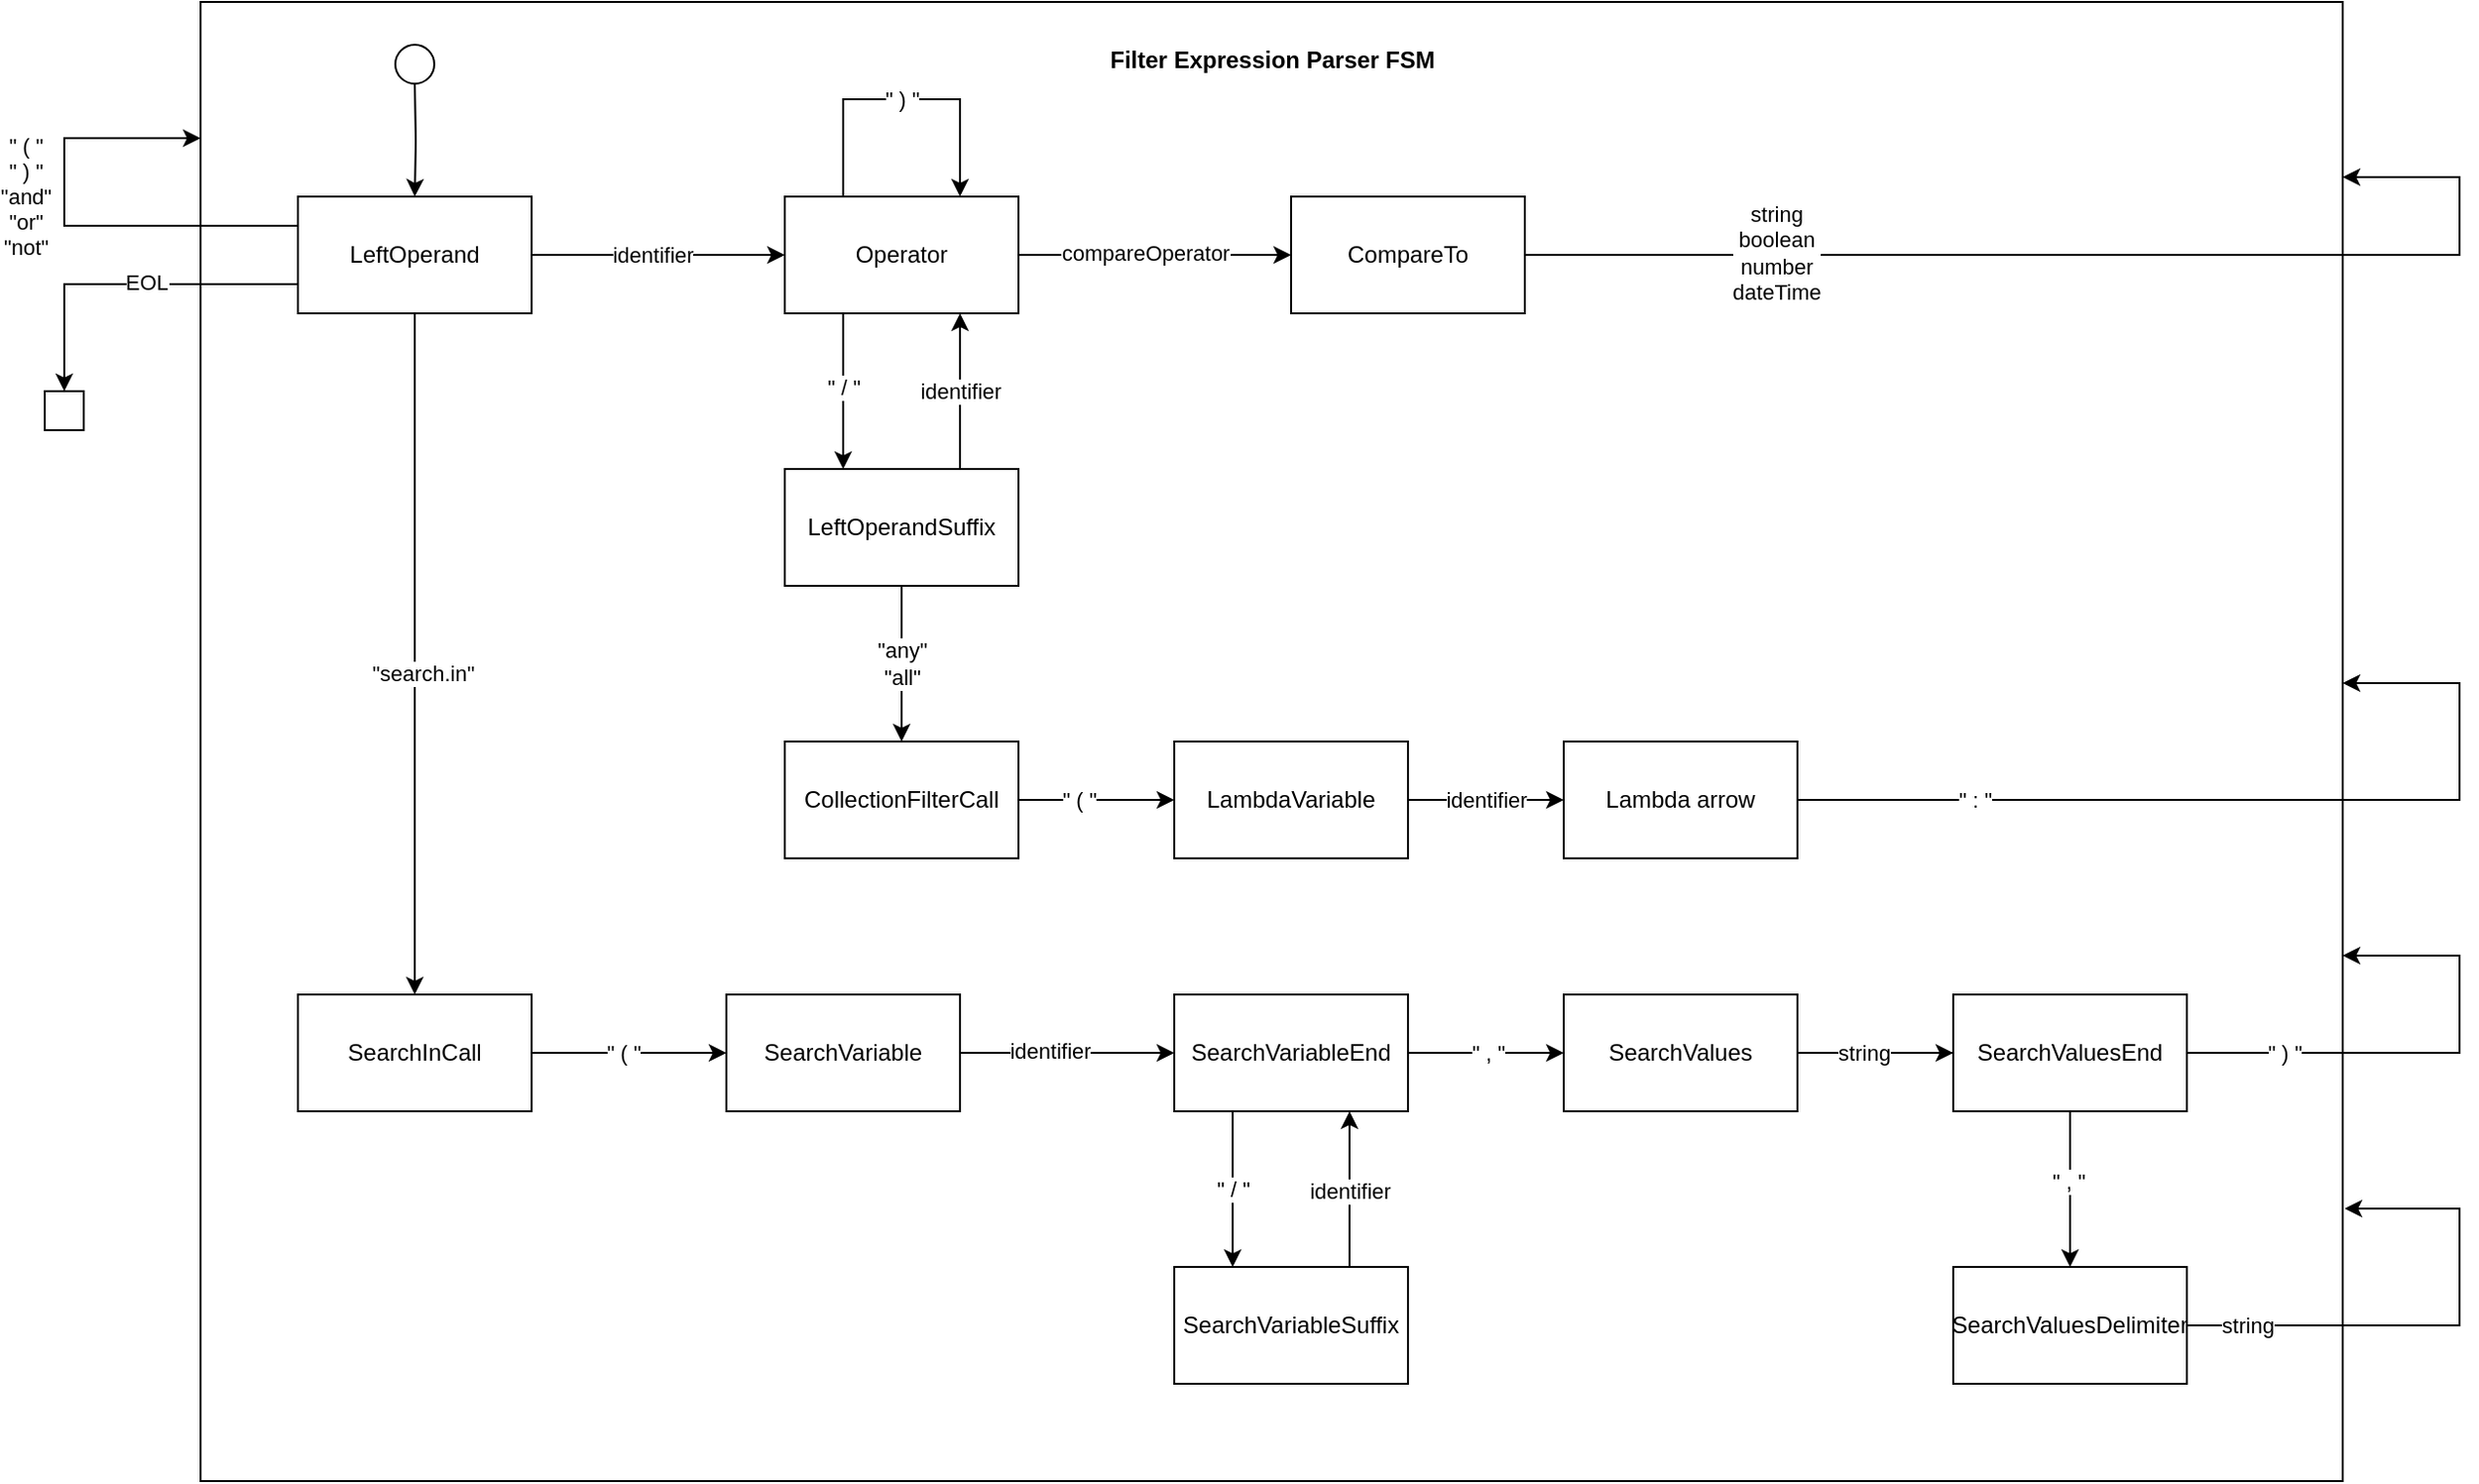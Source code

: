 <mxfile version="14.7.7" type="github">
  <diagram id="NPYjOUtkDDTUSV19O3E9" name="Page-1">
    <mxGraphModel dx="1446" dy="1046" grid="1" gridSize="10" guides="1" tooltips="1" connect="1" arrows="1" fold="1" page="1" pageScale="1" pageWidth="2000" pageHeight="1500" math="0" shadow="0">
      <root>
        <mxCell id="0" />
        <mxCell id="1" parent="0" />
        <mxCell id="MjyXbMBZ2KzJ7uzi0zgh-36" value="" style="rounded=0;whiteSpace=wrap;html=1;" parent="1" vertex="1">
          <mxGeometry x="200" y="60" width="1100" height="760" as="geometry" />
        </mxCell>
        <mxCell id="X5cJB58l0Eja5Me0La9I-2" style="edgeStyle=orthogonalEdgeStyle;rounded=0;orthogonalLoop=1;jettySize=auto;html=1;" parent="1" source="X5cJB58l0Eja5Me0La9I-1" edge="1">
          <mxGeometry relative="1" as="geometry">
            <mxPoint x="500" y="190" as="targetPoint" />
          </mxGeometry>
        </mxCell>
        <mxCell id="X5cJB58l0Eja5Me0La9I-4" value="Text" style="edgeLabel;html=1;align=center;verticalAlign=middle;resizable=0;points=[];" parent="X5cJB58l0Eja5Me0La9I-2" vertex="1" connectable="0">
          <mxGeometry x="0.093" y="2" relative="1" as="geometry">
            <mxPoint x="-11" y="2" as="offset" />
          </mxGeometry>
        </mxCell>
        <mxCell id="X5cJB58l0Eja5Me0La9I-18" value="identifier" style="edgeLabel;html=1;align=center;verticalAlign=middle;resizable=0;points=[];" parent="X5cJB58l0Eja5Me0La9I-2" vertex="1" connectable="0">
          <mxGeometry x="-0.061" relative="1" as="geometry">
            <mxPoint as="offset" />
          </mxGeometry>
        </mxCell>
        <mxCell id="MjyXbMBZ2KzJ7uzi0zgh-40" style="edgeStyle=orthogonalEdgeStyle;rounded=0;orthogonalLoop=1;jettySize=auto;html=1;exitX=0;exitY=0.25;exitDx=0;exitDy=0;" parent="1" source="X5cJB58l0Eja5Me0La9I-1" edge="1">
          <mxGeometry relative="1" as="geometry">
            <mxPoint x="200" y="130" as="targetPoint" />
            <Array as="points">
              <mxPoint x="130" y="175" />
              <mxPoint x="130" y="130" />
            </Array>
          </mxGeometry>
        </mxCell>
        <mxCell id="MjyXbMBZ2KzJ7uzi0zgh-41" value="&quot; ( &quot;&lt;br&gt;&quot; ) &quot;&lt;br&gt;&quot;and&quot;&lt;br&gt;&quot;or&quot;&lt;br&gt;&quot;not&quot;" style="edgeLabel;html=1;align=center;verticalAlign=middle;resizable=0;points=[];" parent="MjyXbMBZ2KzJ7uzi0zgh-40" vertex="1" connectable="0">
          <mxGeometry x="-0.539" relative="1" as="geometry">
            <mxPoint x="-86" y="-15" as="offset" />
          </mxGeometry>
        </mxCell>
        <mxCell id="MjyXbMBZ2KzJ7uzi0zgh-50" style="edgeStyle=orthogonalEdgeStyle;rounded=0;orthogonalLoop=1;jettySize=auto;html=1;exitX=0.5;exitY=1;exitDx=0;exitDy=0;entryX=0.5;entryY=0;entryDx=0;entryDy=0;" parent="1" source="X5cJB58l0Eja5Me0La9I-1" target="MjyXbMBZ2KzJ7uzi0zgh-49" edge="1">
          <mxGeometry relative="1" as="geometry" />
        </mxCell>
        <mxCell id="MjyXbMBZ2KzJ7uzi0zgh-51" value="&quot;search.in&quot;" style="edgeLabel;html=1;align=center;verticalAlign=middle;resizable=0;points=[];" parent="MjyXbMBZ2KzJ7uzi0zgh-50" vertex="1" connectable="0">
          <mxGeometry x="0.055" y="4" relative="1" as="geometry">
            <mxPoint as="offset" />
          </mxGeometry>
        </mxCell>
        <mxCell id="MjyXbMBZ2KzJ7uzi0zgh-57" style="edgeStyle=orthogonalEdgeStyle;rounded=0;orthogonalLoop=1;jettySize=auto;html=1;exitX=0;exitY=0.75;exitDx=0;exitDy=0;entryX=0.5;entryY=0;entryDx=0;entryDy=0;" parent="1" source="X5cJB58l0Eja5Me0La9I-1" target="MjyXbMBZ2KzJ7uzi0zgh-56" edge="1">
          <mxGeometry relative="1" as="geometry" />
        </mxCell>
        <mxCell id="MjyXbMBZ2KzJ7uzi0zgh-58" value="EOL" style="edgeLabel;html=1;align=center;verticalAlign=middle;resizable=0;points=[];" parent="MjyXbMBZ2KzJ7uzi0zgh-57" vertex="1" connectable="0">
          <mxGeometry x="-0.107" y="-1" relative="1" as="geometry">
            <mxPoint as="offset" />
          </mxGeometry>
        </mxCell>
        <mxCell id="X5cJB58l0Eja5Me0La9I-1" value="LeftOperand" style="rounded=0;whiteSpace=wrap;html=1;" parent="1" vertex="1">
          <mxGeometry x="250" y="160" width="120" height="60" as="geometry" />
        </mxCell>
        <mxCell id="X5cJB58l0Eja5Me0La9I-7" value="" style="edgeStyle=orthogonalEdgeStyle;rounded=0;orthogonalLoop=1;jettySize=auto;html=1;" parent="1" source="X5cJB58l0Eja5Me0La9I-3" target="X5cJB58l0Eja5Me0La9I-6" edge="1">
          <mxGeometry relative="1" as="geometry">
            <Array as="points">
              <mxPoint x="690" y="190" />
              <mxPoint x="690" y="190" />
            </Array>
          </mxGeometry>
        </mxCell>
        <mxCell id="X5cJB58l0Eja5Me0La9I-19" value="compareOperator" style="edgeLabel;html=1;align=center;verticalAlign=middle;resizable=0;points=[];" parent="X5cJB58l0Eja5Me0La9I-7" vertex="1" connectable="0">
          <mxGeometry x="-0.076" y="1" relative="1" as="geometry">
            <mxPoint as="offset" />
          </mxGeometry>
        </mxCell>
        <mxCell id="X5cJB58l0Eja5Me0La9I-10" value="" style="edgeStyle=orthogonalEdgeStyle;rounded=0;orthogonalLoop=1;jettySize=auto;html=1;entryX=0.75;entryY=1;entryDx=0;entryDy=0;" parent="1" target="X5cJB58l0Eja5Me0La9I-3" edge="1">
          <mxGeometry relative="1" as="geometry">
            <mxPoint x="500" y="260" as="targetPoint" />
            <Array as="points">
              <mxPoint x="590" y="300" />
            </Array>
            <mxPoint x="590" y="300" as="sourcePoint" />
          </mxGeometry>
        </mxCell>
        <mxCell id="X5cJB58l0Eja5Me0La9I-17" value="identifier" style="edgeLabel;html=1;align=center;verticalAlign=middle;resizable=0;points=[];" parent="X5cJB58l0Eja5Me0La9I-10" vertex="1" connectable="0">
          <mxGeometry x="0.39" relative="1" as="geometry">
            <mxPoint y="15" as="offset" />
          </mxGeometry>
        </mxCell>
        <mxCell id="X5cJB58l0Eja5Me0La9I-12" value="" style="edgeStyle=orthogonalEdgeStyle;rounded=0;orthogonalLoop=1;jettySize=auto;html=1;exitX=0.25;exitY=1;exitDx=0;exitDy=0;entryX=0.25;entryY=0;entryDx=0;entryDy=0;" parent="1" source="X5cJB58l0Eja5Me0La9I-3" edge="1">
          <mxGeometry relative="1" as="geometry">
            <mxPoint x="530" y="300" as="targetPoint" />
          </mxGeometry>
        </mxCell>
        <mxCell id="X5cJB58l0Eja5Me0La9I-15" value="&amp;nbsp;/&amp;nbsp;" style="edgeLabel;html=1;align=center;verticalAlign=middle;resizable=0;points=[];" parent="X5cJB58l0Eja5Me0La9I-12" vertex="1" connectable="0">
          <mxGeometry x="-0.071" relative="1" as="geometry">
            <mxPoint as="offset" />
          </mxGeometry>
        </mxCell>
        <mxCell id="X5cJB58l0Eja5Me0La9I-16" value="&quot; / &quot;" style="edgeLabel;html=1;align=center;verticalAlign=middle;resizable=0;points=[];" parent="X5cJB58l0Eja5Me0La9I-12" vertex="1" connectable="0">
          <mxGeometry x="-0.071" relative="1" as="geometry">
            <mxPoint as="offset" />
          </mxGeometry>
        </mxCell>
        <mxCell id="K9bThw3PWpqmxdYg32fa-1" style="edgeStyle=orthogonalEdgeStyle;rounded=0;orthogonalLoop=1;jettySize=auto;html=1;exitX=0.25;exitY=0;exitDx=0;exitDy=0;entryX=0.75;entryY=0;entryDx=0;entryDy=0;" edge="1" parent="1" source="X5cJB58l0Eja5Me0La9I-3" target="X5cJB58l0Eja5Me0La9I-3">
          <mxGeometry relative="1" as="geometry">
            <Array as="points">
              <mxPoint x="530" y="110" />
              <mxPoint x="590" y="110" />
            </Array>
          </mxGeometry>
        </mxCell>
        <mxCell id="K9bThw3PWpqmxdYg32fa-3" value="&quot; ) &quot;" style="edgeLabel;html=1;align=center;verticalAlign=middle;resizable=0;points=[];" vertex="1" connectable="0" parent="K9bThw3PWpqmxdYg32fa-1">
          <mxGeometry x="0.133" relative="1" as="geometry">
            <mxPoint x="-11" as="offset" />
          </mxGeometry>
        </mxCell>
        <mxCell id="X5cJB58l0Eja5Me0La9I-3" value="Operator" style="rounded=0;whiteSpace=wrap;html=1;" parent="1" vertex="1">
          <mxGeometry x="500" y="160" width="120" height="60" as="geometry" />
        </mxCell>
        <mxCell id="MjyXbMBZ2KzJ7uzi0zgh-39" style="edgeStyle=orthogonalEdgeStyle;rounded=0;orthogonalLoop=1;jettySize=auto;html=1;" parent="1" source="X5cJB58l0Eja5Me0La9I-6" edge="1">
          <mxGeometry relative="1" as="geometry">
            <mxPoint x="1300" y="150" as="targetPoint" />
            <Array as="points">
              <mxPoint x="1360" y="190" />
              <mxPoint x="1360" y="150" />
            </Array>
          </mxGeometry>
        </mxCell>
        <mxCell id="MjyXbMBZ2KzJ7uzi0zgh-79" value="string&lt;br&gt;boolean&lt;br&gt;number&lt;br&gt;dateTime" style="edgeLabel;html=1;align=center;verticalAlign=middle;resizable=0;points=[];" parent="MjyXbMBZ2KzJ7uzi0zgh-39" vertex="1" connectable="0">
          <mxGeometry x="-0.555" y="1" relative="1" as="geometry">
            <mxPoint as="offset" />
          </mxGeometry>
        </mxCell>
        <mxCell id="X5cJB58l0Eja5Me0La9I-6" value="CompareTo" style="rounded=0;whiteSpace=wrap;html=1;" parent="1" vertex="1">
          <mxGeometry x="760" y="160" width="120" height="60" as="geometry" />
        </mxCell>
        <mxCell id="X5cJB58l0Eja5Me0La9I-23" value="" style="edgeStyle=orthogonalEdgeStyle;rounded=0;orthogonalLoop=1;jettySize=auto;html=1;" parent="1" source="X5cJB58l0Eja5Me0La9I-20" target="X5cJB58l0Eja5Me0La9I-22" edge="1">
          <mxGeometry relative="1" as="geometry">
            <Array as="points">
              <mxPoint x="660" y="470" />
              <mxPoint x="660" y="470" />
            </Array>
          </mxGeometry>
        </mxCell>
        <mxCell id="MjyXbMBZ2KzJ7uzi0zgh-29" value="&quot; ( &quot;" style="edgeLabel;html=1;align=center;verticalAlign=middle;resizable=0;points=[];" parent="X5cJB58l0Eja5Me0La9I-23" vertex="1" connectable="0">
          <mxGeometry x="-0.232" relative="1" as="geometry">
            <mxPoint as="offset" />
          </mxGeometry>
        </mxCell>
        <mxCell id="X5cJB58l0Eja5Me0La9I-20" value="CollectionFilterCall" style="rounded=0;whiteSpace=wrap;html=1;" parent="1" vertex="1">
          <mxGeometry x="500" y="440" width="120" height="60" as="geometry" />
        </mxCell>
        <mxCell id="X5cJB58l0Eja5Me0La9I-25" value="" style="edgeStyle=orthogonalEdgeStyle;rounded=0;orthogonalLoop=1;jettySize=auto;html=1;" parent="1" source="X5cJB58l0Eja5Me0La9I-22" target="X5cJB58l0Eja5Me0La9I-24" edge="1">
          <mxGeometry relative="1" as="geometry" />
        </mxCell>
        <mxCell id="MjyXbMBZ2KzJ7uzi0zgh-30" value="identifier" style="edgeLabel;html=1;align=center;verticalAlign=middle;resizable=0;points=[];" parent="X5cJB58l0Eja5Me0La9I-25" vertex="1" connectable="0">
          <mxGeometry x="-0.328" relative="1" as="geometry">
            <mxPoint x="13" as="offset" />
          </mxGeometry>
        </mxCell>
        <mxCell id="X5cJB58l0Eja5Me0La9I-22" value="LambdaVariable" style="rounded=0;whiteSpace=wrap;html=1;" parent="1" vertex="1">
          <mxGeometry x="700" y="440" width="120" height="60" as="geometry" />
        </mxCell>
        <mxCell id="MjyXbMBZ2KzJ7uzi0zgh-43" style="edgeStyle=orthogonalEdgeStyle;rounded=0;orthogonalLoop=1;jettySize=auto;html=1;exitX=1;exitY=0.5;exitDx=0;exitDy=0;" parent="1" source="X5cJB58l0Eja5Me0La9I-24" edge="1">
          <mxGeometry relative="1" as="geometry">
            <mxPoint x="1300" y="410" as="targetPoint" />
            <Array as="points">
              <mxPoint x="1360" y="470" />
              <mxPoint x="1360" y="410" />
            </Array>
          </mxGeometry>
        </mxCell>
        <mxCell id="MjyXbMBZ2KzJ7uzi0zgh-44" value="&quot; : &quot;" style="edgeLabel;html=1;align=center;verticalAlign=middle;resizable=0;points=[];" parent="MjyXbMBZ2KzJ7uzi0zgh-43" vertex="1" connectable="0">
          <mxGeometry x="-0.248" y="-1" relative="1" as="geometry">
            <mxPoint x="-82" y="-1" as="offset" />
          </mxGeometry>
        </mxCell>
        <mxCell id="X5cJB58l0Eja5Me0La9I-24" value="Lambda arrow" style="rounded=0;whiteSpace=wrap;html=1;" parent="1" vertex="1">
          <mxGeometry x="900" y="440" width="120" height="60" as="geometry" />
        </mxCell>
        <mxCell id="MjyXbMBZ2KzJ7uzi0zgh-27" style="edgeStyle=orthogonalEdgeStyle;rounded=0;orthogonalLoop=1;jettySize=auto;html=1;entryX=0.5;entryY=0;entryDx=0;entryDy=0;" parent="1" source="MjyXbMBZ2KzJ7uzi0zgh-3" target="X5cJB58l0Eja5Me0La9I-20" edge="1">
          <mxGeometry relative="1" as="geometry" />
        </mxCell>
        <mxCell id="MjyXbMBZ2KzJ7uzi0zgh-28" value="&quot;any&quot;&lt;br&gt;&quot;all&quot;" style="edgeLabel;html=1;align=center;verticalAlign=middle;resizable=0;points=[];" parent="MjyXbMBZ2KzJ7uzi0zgh-27" vertex="1" connectable="0">
          <mxGeometry x="-0.328" relative="1" as="geometry">
            <mxPoint y="13" as="offset" />
          </mxGeometry>
        </mxCell>
        <mxCell id="MjyXbMBZ2KzJ7uzi0zgh-3" value="LeftOperandSuffix" style="rounded=0;whiteSpace=wrap;html=1;" parent="1" vertex="1">
          <mxGeometry x="500" y="300" width="120" height="60" as="geometry" />
        </mxCell>
        <mxCell id="MjyXbMBZ2KzJ7uzi0zgh-33" style="edgeStyle=orthogonalEdgeStyle;rounded=0;orthogonalLoop=1;jettySize=auto;html=1;entryX=0.5;entryY=0;entryDx=0;entryDy=0;" parent="1" target="X5cJB58l0Eja5Me0La9I-1" edge="1">
          <mxGeometry relative="1" as="geometry">
            <mxPoint x="310" y="102" as="sourcePoint" />
          </mxGeometry>
        </mxCell>
        <mxCell id="MjyXbMBZ2KzJ7uzi0zgh-34" value="" style="ellipse;whiteSpace=wrap;html=1;aspect=fixed;" parent="1" vertex="1">
          <mxGeometry x="300" y="82" width="20" height="20" as="geometry" />
        </mxCell>
        <mxCell id="MjyXbMBZ2KzJ7uzi0zgh-45" value="Filter Expression Parser FSM" style="text;html=1;align=center;verticalAlign=middle;resizable=0;points=[];autosize=1;strokeColor=none;fontStyle=1" parent="1" vertex="1">
          <mxGeometry x="660" y="80" width="180" height="20" as="geometry" />
        </mxCell>
        <mxCell id="MjyXbMBZ2KzJ7uzi0zgh-53" value="" style="edgeStyle=orthogonalEdgeStyle;rounded=0;orthogonalLoop=1;jettySize=auto;html=1;" parent="1" source="MjyXbMBZ2KzJ7uzi0zgh-49" target="MjyXbMBZ2KzJ7uzi0zgh-52" edge="1">
          <mxGeometry relative="1" as="geometry" />
        </mxCell>
        <mxCell id="MjyXbMBZ2KzJ7uzi0zgh-54" value="&quot; ( &quot;" style="edgeLabel;html=1;align=center;verticalAlign=middle;resizable=0;points=[];" parent="MjyXbMBZ2KzJ7uzi0zgh-53" vertex="1" connectable="0">
          <mxGeometry x="-0.304" y="-1" relative="1" as="geometry">
            <mxPoint x="12" y="-1" as="offset" />
          </mxGeometry>
        </mxCell>
        <mxCell id="MjyXbMBZ2KzJ7uzi0zgh-49" value="SearchInCall" style="whiteSpace=wrap;html=1;" parent="1" vertex="1">
          <mxGeometry x="250" y="570" width="120" height="60" as="geometry" />
        </mxCell>
        <mxCell id="MjyXbMBZ2KzJ7uzi0zgh-60" value="" style="edgeStyle=orthogonalEdgeStyle;rounded=0;orthogonalLoop=1;jettySize=auto;html=1;" parent="1" source="MjyXbMBZ2KzJ7uzi0zgh-52" target="MjyXbMBZ2KzJ7uzi0zgh-59" edge="1">
          <mxGeometry relative="1" as="geometry" />
        </mxCell>
        <mxCell id="MjyXbMBZ2KzJ7uzi0zgh-67" value="identifier" style="edgeLabel;html=1;align=center;verticalAlign=middle;resizable=0;points=[];" parent="MjyXbMBZ2KzJ7uzi0zgh-60" vertex="1" connectable="0">
          <mxGeometry x="-0.162" y="1" relative="1" as="geometry">
            <mxPoint as="offset" />
          </mxGeometry>
        </mxCell>
        <mxCell id="MjyXbMBZ2KzJ7uzi0zgh-62" value="" style="edgeStyle=orthogonalEdgeStyle;rounded=0;orthogonalLoop=1;jettySize=auto;html=1;exitX=0.25;exitY=1;exitDx=0;exitDy=0;entryX=0.25;entryY=0;entryDx=0;entryDy=0;" parent="1" source="MjyXbMBZ2KzJ7uzi0zgh-59" target="MjyXbMBZ2KzJ7uzi0zgh-61" edge="1">
          <mxGeometry relative="1" as="geometry">
            <Array as="points">
              <mxPoint x="730" y="650" />
              <mxPoint x="730" y="650" />
            </Array>
          </mxGeometry>
        </mxCell>
        <mxCell id="MjyXbMBZ2KzJ7uzi0zgh-64" value="&quot; / &quot;" style="edgeLabel;html=1;align=center;verticalAlign=middle;resizable=0;points=[];" parent="MjyXbMBZ2KzJ7uzi0zgh-62" vertex="1" connectable="0">
          <mxGeometry x="-0.199" relative="1" as="geometry">
            <mxPoint y="8" as="offset" />
          </mxGeometry>
        </mxCell>
        <mxCell id="MjyXbMBZ2KzJ7uzi0zgh-52" value="SearchVariable" style="whiteSpace=wrap;html=1;" parent="1" vertex="1">
          <mxGeometry x="470" y="570" width="120" height="60" as="geometry" />
        </mxCell>
        <mxCell id="MjyXbMBZ2KzJ7uzi0zgh-56" value="" style="rounded=0;whiteSpace=wrap;html=1;" parent="1" vertex="1">
          <mxGeometry x="120" y="260" width="20" height="20" as="geometry" />
        </mxCell>
        <mxCell id="MjyXbMBZ2KzJ7uzi0zgh-69" value="" style="edgeStyle=orthogonalEdgeStyle;rounded=0;orthogonalLoop=1;jettySize=auto;html=1;" parent="1" source="MjyXbMBZ2KzJ7uzi0zgh-59" target="MjyXbMBZ2KzJ7uzi0zgh-68" edge="1">
          <mxGeometry relative="1" as="geometry" />
        </mxCell>
        <mxCell id="MjyXbMBZ2KzJ7uzi0zgh-70" value="&quot; , &quot;" style="edgeLabel;html=1;align=center;verticalAlign=middle;resizable=0;points=[];" parent="MjyXbMBZ2KzJ7uzi0zgh-69" vertex="1" connectable="0">
          <mxGeometry x="-0.162" y="1" relative="1" as="geometry">
            <mxPoint x="7" y="1" as="offset" />
          </mxGeometry>
        </mxCell>
        <mxCell id="MjyXbMBZ2KzJ7uzi0zgh-59" value="SearchVariableEnd" style="whiteSpace=wrap;html=1;" parent="1" vertex="1">
          <mxGeometry x="700" y="570" width="120" height="60" as="geometry" />
        </mxCell>
        <mxCell id="MjyXbMBZ2KzJ7uzi0zgh-63" style="edgeStyle=orthogonalEdgeStyle;rounded=0;orthogonalLoop=1;jettySize=auto;html=1;exitX=0.75;exitY=0;exitDx=0;exitDy=0;" parent="1" source="MjyXbMBZ2KzJ7uzi0zgh-61" edge="1">
          <mxGeometry relative="1" as="geometry">
            <mxPoint x="790" y="630" as="targetPoint" />
            <Array as="points">
              <mxPoint x="790" y="630" />
            </Array>
          </mxGeometry>
        </mxCell>
        <mxCell id="MjyXbMBZ2KzJ7uzi0zgh-66" value="identifier" style="edgeLabel;html=1;align=center;verticalAlign=middle;resizable=0;points=[];" parent="MjyXbMBZ2KzJ7uzi0zgh-63" vertex="1" connectable="0">
          <mxGeometry x="0.267" relative="1" as="geometry">
            <mxPoint y="11" as="offset" />
          </mxGeometry>
        </mxCell>
        <mxCell id="MjyXbMBZ2KzJ7uzi0zgh-61" value="SearchVariableSuffix" style="whiteSpace=wrap;html=1;" parent="1" vertex="1">
          <mxGeometry x="700" y="710" width="120" height="60" as="geometry" />
        </mxCell>
        <mxCell id="MjyXbMBZ2KzJ7uzi0zgh-72" value="" style="edgeStyle=orthogonalEdgeStyle;rounded=0;orthogonalLoop=1;jettySize=auto;html=1;" parent="1" source="MjyXbMBZ2KzJ7uzi0zgh-68" target="MjyXbMBZ2KzJ7uzi0zgh-71" edge="1">
          <mxGeometry relative="1" as="geometry" />
        </mxCell>
        <mxCell id="MjyXbMBZ2KzJ7uzi0zgh-84" value="&quot; , &quot;" style="edgeLabel;html=1;align=center;verticalAlign=middle;resizable=0;points=[];" parent="MjyXbMBZ2KzJ7uzi0zgh-72" vertex="1" connectable="0">
          <mxGeometry x="0.648" y="-1" relative="1" as="geometry">
            <mxPoint as="offset" />
          </mxGeometry>
        </mxCell>
        <mxCell id="MjyXbMBZ2KzJ7uzi0zgh-73" style="edgeStyle=orthogonalEdgeStyle;rounded=0;orthogonalLoop=1;jettySize=auto;html=1;exitX=1;exitY=0.5;exitDx=0;exitDy=0;" parent="1" source="MjyXbMBZ2KzJ7uzi0zgh-75" edge="1">
          <mxGeometry relative="1" as="geometry">
            <mxPoint x="1200" y="600" as="sourcePoint" />
            <mxPoint x="1300" y="550" as="targetPoint" />
            <Array as="points">
              <mxPoint x="1360" y="600" />
              <mxPoint x="1360" y="550" />
            </Array>
          </mxGeometry>
        </mxCell>
        <mxCell id="MjyXbMBZ2KzJ7uzi0zgh-74" value="&quot; ) &quot;" style="edgeLabel;html=1;align=center;verticalAlign=middle;resizable=0;points=[];" parent="MjyXbMBZ2KzJ7uzi0zgh-73" vertex="1" connectable="0">
          <mxGeometry x="-0.428" y="-1" relative="1" as="geometry">
            <mxPoint x="-22" y="-1" as="offset" />
          </mxGeometry>
        </mxCell>
        <mxCell id="MjyXbMBZ2KzJ7uzi0zgh-76" value="" style="edgeStyle=orthogonalEdgeStyle;rounded=0;orthogonalLoop=1;jettySize=auto;html=1;" parent="1" source="MjyXbMBZ2KzJ7uzi0zgh-68" target="MjyXbMBZ2KzJ7uzi0zgh-75" edge="1">
          <mxGeometry relative="1" as="geometry" />
        </mxCell>
        <mxCell id="MjyXbMBZ2KzJ7uzi0zgh-81" value="&lt;span style=&quot;color: rgba(0 , 0 , 0 , 0) ; font-family: monospace ; font-size: 0px ; background-color: rgb(248 , 249 , 250)&quot;&gt;%3CmxGraphModel%3E%3Croot%3E%3CmxCell%20id%3D%220%22%2F%3E%3CmxCell%20id%3D%221%22%20parent%3D%220%22%2F%3E%3CmxCell%20id%3D%222%22%20value%3D%22string%22%20style%3D%22edgeLabel%3Bhtml%3D1%3Balign%3Dcenter%3BverticalAlign%3Dmiddle%3Bresizable%3D0%3Bpoints%3D%5B%5D%3B%22%20vertex%3D%221%22%20connectable%3D%220%22%20parent%3D%221%22%3E%3CmxGeometry%20x%3D%221069%22%20y%3D%22630%22%20as%3D%22geometry%22%2F%3E%3C%2FmxCell%3E%3C%2Froot%3E%3C%2FmxGraphModel%3E&lt;/span&gt;" style="edgeLabel;html=1;align=center;verticalAlign=middle;resizable=0;points=[];" parent="MjyXbMBZ2KzJ7uzi0zgh-76" vertex="1" connectable="0">
          <mxGeometry x="-0.147" y="1" relative="1" as="geometry">
            <mxPoint as="offset" />
          </mxGeometry>
        </mxCell>
        <mxCell id="MjyXbMBZ2KzJ7uzi0zgh-82" value="string" style="edgeLabel;html=1;align=center;verticalAlign=middle;resizable=0;points=[];" parent="MjyXbMBZ2KzJ7uzi0zgh-76" vertex="1" connectable="0">
          <mxGeometry x="-0.155" relative="1" as="geometry">
            <mxPoint as="offset" />
          </mxGeometry>
        </mxCell>
        <mxCell id="MjyXbMBZ2KzJ7uzi0zgh-68" value="SearchValues" style="whiteSpace=wrap;html=1;" parent="1" vertex="1">
          <mxGeometry x="900" y="570" width="120" height="60" as="geometry" />
        </mxCell>
        <mxCell id="MjyXbMBZ2KzJ7uzi0zgh-85" style="edgeStyle=orthogonalEdgeStyle;rounded=0;orthogonalLoop=1;jettySize=auto;html=1;exitX=1;exitY=0.5;exitDx=0;exitDy=0;" parent="1" source="MjyXbMBZ2KzJ7uzi0zgh-71" edge="1">
          <mxGeometry relative="1" as="geometry">
            <mxPoint x="1301" y="680" as="targetPoint" />
            <Array as="points">
              <mxPoint x="1360" y="740" />
              <mxPoint x="1360" y="680" />
            </Array>
          </mxGeometry>
        </mxCell>
        <mxCell id="MjyXbMBZ2KzJ7uzi0zgh-86" value="string" style="edgeLabel;html=1;align=center;verticalAlign=middle;resizable=0;points=[];" parent="MjyXbMBZ2KzJ7uzi0zgh-85" vertex="1" connectable="0">
          <mxGeometry x="-0.764" relative="1" as="geometry">
            <mxPoint as="offset" />
          </mxGeometry>
        </mxCell>
        <mxCell id="MjyXbMBZ2KzJ7uzi0zgh-71" value="SearchValuesDelimiter" style="whiteSpace=wrap;html=1;" parent="1" vertex="1">
          <mxGeometry x="1100" y="710" width="120" height="60" as="geometry" />
        </mxCell>
        <mxCell id="MjyXbMBZ2KzJ7uzi0zgh-75" value="SearchValuesEnd" style="whiteSpace=wrap;html=1;" parent="1" vertex="1">
          <mxGeometry x="1100" y="570" width="120" height="60" as="geometry" />
        </mxCell>
      </root>
    </mxGraphModel>
  </diagram>
</mxfile>
